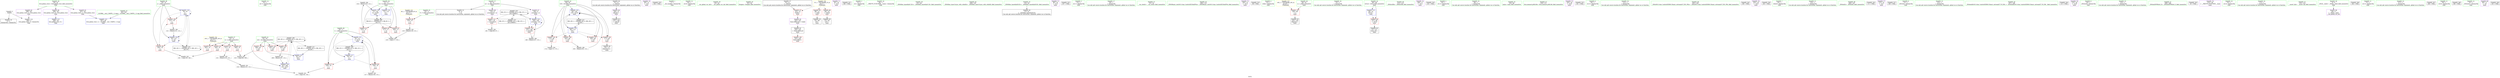 digraph "SVFG" {
	label="SVFG";

	Node0x562c6d88a950 [shape=record,color=grey,label="{NodeID: 0\nNullPtr}"];
	Node0x562c6d88a950 -> Node0x562c6d994da0[style=solid];
	Node0x562c6d88a950 -> Node0x562c6d993e40[style=solid];
	Node0x562c6d994060 [shape=record,color=red,label="{NodeID: 97\n130\<--76\n\<--i\nmain\n}"];
	Node0x562c6d994060 -> Node0x562c6d997f80[style=solid];
	Node0x562c6d97d460 [shape=record,color=green,label="{NodeID: 14\n32\<--1\n.str.7\<--dummyObj\nGlob }"];
	Node0x562c6d997500 [shape=record,color=grey,label="{NodeID: 194\n224 = Binary(223, 115, )\n}"];
	Node0x562c6d997500 -> Node0x562c6d999a50[style=solid];
	Node0x562c6d993ba0 [shape=record,color=red,label="{NodeID: 111\n180\<--179\n\<--arrayidx24\nmain\n}"];
	Node0x562c6d993ba0 -> Node0x562c6d997e00[style=solid];
	Node0x562c6d992530 [shape=record,color=green,label="{NodeID: 28\n38\<--42\nllvm.global_ctors\<--llvm.global_ctors_field_insensitive\nGlob }"];
	Node0x562c6d992530 -> Node0x562c6d9963b0[style=solid];
	Node0x562c6d992530 -> Node0x562c6d9964b0[style=solid];
	Node0x562c6d992530 -> Node0x562c6d9965b0[style=solid];
	Node0x562c6d9a45d0 [shape=record,color=black,label="{NodeID: 208\nMR_8V_3 = PHI(MR_8V_4, MR_8V_2, )\npts\{73 \}\n}"];
	Node0x562c6d9a45d0 -> Node0x562c6d996c60[style=dashed];
	Node0x562c6d9a45d0 -> Node0x562c6d996d30[style=dashed];
	Node0x562c6d9a45d0 -> Node0x562c6d996e00[style=dashed];
	Node0x562c6d9a45d0 -> Node0x562c6d999a50[style=dashed];
	Node0x562c6d999980 [shape=record,color=blue,label="{NodeID: 125\n84\<--193\ni19\<--inc29\nmain\n}"];
	Node0x562c6d999980 -> Node0x562c6d9946e0[style=dashed];
	Node0x562c6d999980 -> Node0x562c6d993790[style=dashed];
	Node0x562c6d999980 -> Node0x562c6d993860[style=dashed];
	Node0x562c6d999980 -> Node0x562c6d993930[style=dashed];
	Node0x562c6d999980 -> Node0x562c6d999980[style=dashed];
	Node0x562c6d999980 -> Node0x562c6d9a59d0[style=dashed];
	Node0x562c6d9931b0 [shape=record,color=green,label="{NodeID: 42\n84\<--85\ni19\<--i19_field_insensitive\nmain\n}"];
	Node0x562c6d9931b0 -> Node0x562c6d9946e0[style=solid];
	Node0x562c6d9931b0 -> Node0x562c6d993790[style=solid];
	Node0x562c6d9931b0 -> Node0x562c6d993860[style=solid];
	Node0x562c6d9931b0 -> Node0x562c6d993930[style=solid];
	Node0x562c6d9931b0 -> Node0x562c6d9997e0[style=solid];
	Node0x562c6d9931b0 -> Node0x562c6d999980[style=solid];
	Node0x562c6d9a8dd0 [shape=record,color=yellow,style=double,label="{NodeID: 222\n6V_1 = ENCHI(MR_6V_0)\npts\{71 \}\nFun[main]}"];
	Node0x562c6d9a8dd0 -> Node0x562c6d996b90[style=dashed];
	Node0x562c6d994fa0 [shape=record,color=black,label="{NodeID: 56\n22\<--21\n\<--_ZSt3cin\nCan only get source location for instruction, argument, global var or function.}"];
	Node0x562c6d994fa0 -> Node0x562c6d996780[style=solid];
	Node0x562c6d995b90 [shape=record,color=purple,label="{NodeID: 70\n90\<--13\n\<--.str.1\nmain\n}"];
	Node0x562c6d9b26a0 [shape=record,color=black,label="{NodeID: 250\n204 = PHI()\n}"];
	Node0x562c6d996780 [shape=record,color=purple,label="{NodeID: 84\n106\<--22\nadd.ptr\<--\nmain\n}"];
	Node0x562c6d996780 -> Node0x562c6d995510[style=solid];
	Node0x562c6d97ad60 [shape=record,color=green,label="{NodeID: 1\n7\<--1\n__dso_handle\<--dummyObj\nGlob }"];
	Node0x562c6d994130 [shape=record,color=red,label="{NodeID: 98\n156\<--76\n\<--i\nmain\n}"];
	Node0x562c6d994130 -> Node0x562c6d997680[style=solid];
	Node0x562c6d9919f0 [shape=record,color=green,label="{NodeID: 15\n34\<--1\n.str.8\<--dummyObj\nGlob }"];
	Node0x562c6d997680 [shape=record,color=grey,label="{NodeID: 195\n157 = Binary(156, 115, )\n}"];
	Node0x562c6d997680 -> Node0x562c6d999640[style=solid];
	Node0x562c6d993c70 [shape=record,color=blue,label="{NodeID: 112\n266\<--39\nllvm.global_ctors_0\<--\nGlob }"];
	Node0x562c6d992630 [shape=record,color=green,label="{NodeID: 29\n43\<--44\n__cxx_global_var_init\<--__cxx_global_var_init_field_insensitive\n}"];
	Node0x562c6d9a4ad0 [shape=record,color=black,label="{NodeID: 209\nMR_12V_2 = PHI(MR_12V_4, MR_12V_1, )\npts\{77 \}\n}"];
	Node0x562c6d9a4ad0 -> Node0x562c6d999300[style=dashed];
	Node0x562c6d999a50 [shape=record,color=blue,label="{NodeID: 126\n72\<--224\nts\<--inc38\nmain\n}"];
	Node0x562c6d999a50 -> Node0x562c6d9a45d0[style=dashed];
	Node0x562c6d993280 [shape=record,color=green,label="{NodeID: 43\n92\<--93\nfreopen\<--freopen_field_insensitive\n}"];
	Node0x562c6d9950a0 [shape=record,color=black,label="{NodeID: 57\n23\<--21\n\<--_ZSt3cin\nCan only get source location for instruction, argument, global var or function.}"];
	Node0x562c6d9950a0 -> Node0x562c6d9969f0[style=solid];
	Node0x562c6d995c60 [shape=record,color=purple,label="{NodeID: 71\n95\<--16\n\<--.str.2\nmain\n}"];
	Node0x562c6d9b27a0 [shape=record,color=black,label="{NodeID: 251\n206 = PHI()\n}"];
	Node0x562c6d996850 [shape=record,color=red,label="{NodeID: 85\n88\<--15\n\<--stdin\nmain\n}"];
	Node0x562c6d996850 -> Node0x562c6d9952a0[style=solid];
	Node0x562c6d97be20 [shape=record,color=green,label="{NodeID: 2\n11\<--1\n.str\<--dummyObj\nGlob }"];
	Node0x562c6d994200 [shape=record,color=red,label="{NodeID: 99\n139\<--78\n\<--j\nmain\n}"];
	Node0x562c6d994200 -> Node0x562c6d99ebe0[style=solid];
	Node0x562c6d991a80 [shape=record,color=green,label="{NodeID: 16\n36\<--1\n__PRETTY_FUNCTION__.main\<--dummyObj\nGlob }"];
	Node0x562c6d997800 [shape=record,color=grey,label="{NodeID: 196\n148 = Binary(147, 115, )\n}"];
	Node0x562c6d997800 -> Node0x562c6d9994a0[style=solid];
	Node0x562c6d993d40 [shape=record,color=blue,label="{NodeID: 113\n267\<--40\nllvm.global_ctors_1\<--_GLOBAL__sub_I_NAFIS_1_0.cpp\nGlob }"];
	Node0x562c6d992730 [shape=record,color=green,label="{NodeID: 30\n47\<--48\n_ZNSt8ios_base4InitC1Ev\<--_ZNSt8ios_base4InitC1Ev_field_insensitive\n}"];
	Node0x562c6d9a4fd0 [shape=record,color=black,label="{NodeID: 210\nMR_14V_2 = PHI(MR_14V_3, MR_14V_1, )\npts\{79 \}\n}"];
	Node0x562c6d9a4fd0 -> Node0x562c6d9993d0[style=dashed];
	Node0x562c6d9a4fd0 -> Node0x562c6d9a4fd0[style=dashed];
	Node0x562c6d993380 [shape=record,color=green,label="{NodeID: 44\n100\<--101\n_ZNSt8ios_base15sync_with_stdioEb\<--_ZNSt8ios_base15sync_with_stdioEb_field_insensitive\n}"];
	Node0x562c6d9a8f90 [shape=record,color=yellow,style=double,label="{NodeID: 224\n10V_1 = ENCHI(MR_10V_0)\npts\{75 \}\nFun[main]}"];
	Node0x562c6d9a8f90 -> Node0x562c6d996ed0[style=dashed];
	Node0x562c6d9a8f90 -> Node0x562c6d996fa0[style=dashed];
	Node0x562c6d9a8f90 -> Node0x562c6d997070[style=dashed];
	Node0x562c6d9a8f90 -> Node0x562c6d993f90[style=dashed];
	Node0x562c6d9951a0 [shape=record,color=black,label="{NodeID: 58\n51\<--52\n\<--_ZNSt8ios_base4InitD1Ev\nCan only get source location for instruction, argument, global var or function.}"];
	Node0x562c6d995d30 [shape=record,color=purple,label="{NodeID: 72\n96\<--18\n\<--.str.3\nmain\n}"];
	Node0x562c6d9b28a0 [shape=record,color=black,label="{NodeID: 252\n207 = PHI()\n}"];
	Node0x562c6d996920 [shape=record,color=red,label="{NodeID: 86\n94\<--20\n\<--stdout\nmain\n}"];
	Node0x562c6d996920 -> Node0x562c6d995370[style=solid];
	Node0x562c6d97bf20 [shape=record,color=green,label="{NodeID: 3\n13\<--1\n.str.1\<--dummyObj\nGlob }"];
	Node0x562c6d9942d0 [shape=record,color=red,label="{NodeID: 100\n151\<--78\n\<--j\nmain\n}"];
	Node0x562c6d9942d0 -> Node0x562c6d997b00[style=solid];
	Node0x562c6d991b10 [shape=record,color=green,label="{NodeID: 17\n39\<--1\n\<--dummyObj\nCan only get source location for instruction, argument, global var or function.}"];
	Node0x562c6d997980 [shape=record,color=grey,label="{NodeID: 197\n188 = Binary(187, 115, )\n}"];
	Node0x562c6d997980 -> Node0x562c6d9998b0[style=solid];
	Node0x562c6d993e40 [shape=record,color=blue, style = dotted,label="{NodeID: 114\n268\<--3\nllvm.global_ctors_2\<--dummyVal\nGlob }"];
	Node0x562c6d992830 [shape=record,color=green,label="{NodeID: 31\n53\<--54\n__cxa_atexit\<--__cxa_atexit_field_insensitive\n}"];
	Node0x562c6d9a54d0 [shape=record,color=black,label="{NodeID: 211\nMR_18V_2 = PHI(MR_18V_4, MR_18V_1, )\npts\{83 \}\n}"];
	Node0x562c6d9a54d0 -> Node0x562c6d999710[style=dashed];
	Node0x562c6d993480 [shape=record,color=green,label="{NodeID: 45\n109\<--110\n_ZNSt9basic_iosIcSt11char_traitsIcEE3tieEPSo\<--_ZNSt9basic_iosIcSt11char_traitsIcEE3tieEPSo_field_insensitive\n}"];
	Node0x562c6d9952a0 [shape=record,color=black,label="{NodeID: 59\n91\<--88\ncall\<--\nmain\n}"];
	Node0x562c6d995e00 [shape=record,color=purple,label="{NodeID: 73\n160\<--25\n\<--.str.4\nmain\n}"];
	Node0x562c6d9b2970 [shape=record,color=black,label="{NodeID: 253\n98 = PHI()\n}"];
	Node0x562c6d9969f0 [shape=record,color=red,label="{NodeID: 87\n102\<--23\nvtable\<--\nmain\n}"];
	Node0x562c6d9969f0 -> Node0x562c6d9966b0[style=solid];
	Node0x562c6d97bfb0 [shape=record,color=green,label="{NodeID: 4\n15\<--1\nstdin\<--dummyObj\nGlob }"];
	Node0x562c6d9943a0 [shape=record,color=red,label="{NodeID: 101\n144\<--80\n\<--x\nmain\n}"];
	Node0x562c6d9943a0 -> Node0x562c6d9955e0[style=solid];
	Node0x562c6d991ba0 [shape=record,color=green,label="{NodeID: 18\n87\<--1\n\<--dummyObj\nCan only get source location for instruction, argument, global var or function.}"];
	Node0x562c6d997b00 [shape=record,color=grey,label="{NodeID: 198\n152 = Binary(151, 115, )\n}"];
	Node0x562c6d997b00 -> Node0x562c6d999570[style=solid];
	Node0x562c6d999160 [shape=record,color=blue,label="{NodeID: 115\n68\<--87\nretval\<--\nmain\n}"];
	Node0x562c6d999160 -> Node0x562c6d996ac0[style=dashed];
	Node0x562c6d992930 [shape=record,color=green,label="{NodeID: 32\n52\<--58\n_ZNSt8ios_base4InitD1Ev\<--_ZNSt8ios_base4InitD1Ev_field_insensitive\n}"];
	Node0x562c6d992930 -> Node0x562c6d9951a0[style=solid];
	Node0x562c6d9a59d0 [shape=record,color=black,label="{NodeID: 212\nMR_20V_2 = PHI(MR_20V_4, MR_20V_1, )\npts\{85 \}\n}"];
	Node0x562c6d9a59d0 -> Node0x562c6d9997e0[style=dashed];
	Node0x562c6d993580 [shape=record,color=green,label="{NodeID: 46\n112\<--113\n_ZNSirsERi\<--_ZNSirsERi_field_insensitive\n}"];
	Node0x562c6d995370 [shape=record,color=black,label="{NodeID: 60\n97\<--94\ncall1\<--\nmain\n}"];
	Node0x562c6d995ed0 [shape=record,color=purple,label="{NodeID: 74\n168\<--27\n\<--.str.5\nmain\n}"];
	Node0x562c6d9b2a40 [shape=record,color=black,label="{NodeID: 254\n143 = PHI()\n}"];
	Node0x562c6d996ac0 [shape=record,color=red,label="{NodeID: 88\n227\<--68\n\<--retval\nmain\n}"];
	Node0x562c6d996ac0 -> Node0x562c6d995780[style=solid];
	Node0x562c6d97c0a0 [shape=record,color=green,label="{NodeID: 5\n16\<--1\n.str.2\<--dummyObj\nGlob }"];
	Node0x562c6d994470 [shape=record,color=red,label="{NodeID: 102\n187\<--82\n\<--cnt\nmain\n}"];
	Node0x562c6d994470 -> Node0x562c6d997980[style=solid];
	Node0x562c6d991c30 [shape=record,color=green,label="{NodeID: 19\n99\<--1\n\<--dummyObj\nCan only get source location for instruction, argument, global var or function.}"];
	Node0x562c6d997c80 [shape=record,color=grey,label="{NodeID: 199\n193 = Binary(192, 115, )\n}"];
	Node0x562c6d997c80 -> Node0x562c6d999980[style=solid];
	Node0x562c6d999230 [shape=record,color=blue,label="{NodeID: 116\n72\<--115\nts\<--\nmain\n}"];
	Node0x562c6d999230 -> Node0x562c6d9a45d0[style=dashed];
	Node0x562c6d992a30 [shape=record,color=green,label="{NodeID: 33\n65\<--66\nmain\<--main_field_insensitive\n}"];
	Node0x562c6d9a5ed0 [shape=record,color=black,label="{NodeID: 213\nMR_22V_2 = PHI(MR_22V_3, MR_22V_1, )\npts\{100000 \}\n}"];
	Node0x562c6d9a5ed0 -> Node0x562c6d9a7cd0[style=dashed];
	Node0x562c6d993680 [shape=record,color=green,label="{NodeID: 47\n126\<--127\nllvm.memset.p0i8.i64\<--llvm.memset.p0i8.i64_field_insensitive\n}"];
	Node0x562c6d9a9230 [shape=record,color=yellow,style=double,label="{NodeID: 227\n16V_1 = ENCHI(MR_16V_0)\npts\{81 \}\nFun[main]}"];
	Node0x562c6d9a9230 -> Node0x562c6d9943a0[style=dashed];
	Node0x562c6d995440 [shape=record,color=black,label="{NodeID: 61\n104\<--103\n\<--vbase.offset.ptr\nmain\n}"];
	Node0x562c6d995440 -> Node0x562c6d993a00[style=solid];
	Node0x562c6d995fa0 [shape=record,color=purple,label="{NodeID: 75\n183\<--29\n\<--.str.6\nmain\n}"];
	Node0x562c6d9b2c40 [shape=record,color=black,label="{NodeID: 255\n161 = PHI()\n}"];
	Node0x562c6d996b90 [shape=record,color=red,label="{NodeID: 89\n118\<--70\n\<--T\nmain\n}"];
	Node0x562c6d996b90 -> Node0x562c6d997200[style=solid];
	Node0x562c6d97c130 [shape=record,color=green,label="{NodeID: 6\n18\<--1\n.str.3\<--dummyObj\nGlob }"];
	Node0x562c6d994540 [shape=record,color=red,label="{NodeID: 103\n201\<--82\n\<--cnt\nmain\n}"];
	Node0x562c6d991d30 [shape=record,color=green,label="{NodeID: 20\n115\<--1\n\<--dummyObj\nCan only get source location for instruction, argument, global var or function.}"];
	Node0x562c6d997e00 [shape=record,color=grey,label="{NodeID: 200\n181 = cmp(180, 87, )\n}"];
	Node0x562c6d999300 [shape=record,color=blue,label="{NodeID: 117\n76\<--87\ni\<--\nmain\n}"];
	Node0x562c6d999300 -> Node0x562c6d994060[style=dashed];
	Node0x562c6d999300 -> Node0x562c6d994130[style=dashed];
	Node0x562c6d999300 -> Node0x562c6d999640[style=dashed];
	Node0x562c6d999300 -> Node0x562c6d9a4ad0[style=dashed];
	Node0x562c6d992b30 [shape=record,color=green,label="{NodeID: 34\n68\<--69\nretval\<--retval_field_insensitive\nmain\n}"];
	Node0x562c6d992b30 -> Node0x562c6d996ac0[style=solid];
	Node0x562c6d992b30 -> Node0x562c6d999160[style=solid];
	Node0x562c6d9947a0 [shape=record,color=green,label="{NodeID: 48\n162\<--163\n_ZStlsISt11char_traitsIcEERSt13basic_ostreamIcT_ES5_PKc\<--_ZStlsISt11char_traitsIcEERSt13basic_ostreamIcT_ES5_PKc_field_insensitive\n}"];
	Node0x562c6d995510 [shape=record,color=black,label="{NodeID: 62\n107\<--106\n\<--add.ptr\nmain\n}"];
	Node0x562c6d9b1600 [shape=record,color=black,label="{NodeID: 242\n108 = PHI()\n}"];
	Node0x562c6d996070 [shape=record,color=purple,label="{NodeID: 76\n203\<--29\n\<--.str.6\nmain\n}"];
	Node0x562c6d9b2d40 [shape=record,color=black,label="{NodeID: 256\n165 = PHI()\n}"];
	Node0x562c6d996c60 [shape=record,color=red,label="{NodeID: 90\n117\<--72\n\<--ts\nmain\n}"];
	Node0x562c6d996c60 -> Node0x562c6d99ed20[style=solid];
	Node0x562c6d97c400 [shape=record,color=green,label="{NodeID: 7\n20\<--1\nstdout\<--dummyObj\nGlob }"];
	Node0x562c6d994610 [shape=record,color=red,label="{NodeID: 104\n208\<--82\n\<--cnt\nmain\n}"];
	Node0x562c6d994610 -> Node0x562c6d99f020[style=solid];
	Node0x562c6d991e30 [shape=record,color=green,label="{NodeID: 21\n124\<--1\n\<--dummyObj\nCan only get source location for instruction, argument, global var or function.}"];
	Node0x562c6d997f80 [shape=record,color=grey,label="{NodeID: 201\n135 = cmp(130, 134, )\n}"];
	Node0x562c6d9993d0 [shape=record,color=blue,label="{NodeID: 118\n78\<--87\nj\<--\nmain\n}"];
	Node0x562c6d9993d0 -> Node0x562c6d994200[style=dashed];
	Node0x562c6d9993d0 -> Node0x562c6d9942d0[style=dashed];
	Node0x562c6d9993d0 -> Node0x562c6d9993d0[style=dashed];
	Node0x562c6d9993d0 -> Node0x562c6d999570[style=dashed];
	Node0x562c6d9993d0 -> Node0x562c6d9a4fd0[style=dashed];
	Node0x562c6d992c00 [shape=record,color=green,label="{NodeID: 35\n70\<--71\nT\<--T_field_insensitive\nmain\n}"];
	Node0x562c6d992c00 -> Node0x562c6d996b90[style=solid];
	Node0x562c6d9948a0 [shape=record,color=green,label="{NodeID: 49\n166\<--167\n_ZNSolsEi\<--_ZNSolsEi_field_insensitive\n}"];
	Node0x562c6d9955e0 [shape=record,color=black,label="{NodeID: 63\n145\<--144\nidxprom\<--\nmain\n}"];
	Node0x562c6d9b1f40 [shape=record,color=black,label="{NodeID: 243\n111 = PHI()\n}"];
	Node0x562c6d996140 [shape=record,color=purple,label="{NodeID: 77\n213\<--32\n\<--.str.7\nmain\n}"];
	Node0x562c6d9b2e40 [shape=record,color=black,label="{NodeID: 257\n169 = PHI()\n}"];
	Node0x562c6d996d30 [shape=record,color=red,label="{NodeID: 91\n164\<--72\n\<--ts\nmain\n}"];
	Node0x562c6d97c490 [shape=record,color=green,label="{NodeID: 8\n21\<--1\n_ZSt3cin\<--dummyObj\nGlob }"];
	Node0x562c6d9946e0 [shape=record,color=red,label="{NodeID: 105\n173\<--84\n\<--i19\nmain\n}"];
	Node0x562c6d9946e0 -> Node0x562c6d99eea0[style=solid];
	Node0x562c6d991f30 [shape=record,color=green,label="{NodeID: 22\n125\<--1\n\<--dummyObj\nCan only get source location for instruction, argument, global var or function.}"];
	Node0x562c6d99ebe0 [shape=record,color=grey,label="{NodeID: 202\n141 = cmp(139, 140, )\n}"];
	Node0x562c6d9994a0 [shape=record,color=blue,label="{NodeID: 119\n146\<--148\narrayidx\<--xor\nmain\n}"];
	Node0x562c6d9994a0 -> Node0x562c6d993ad0[style=dashed];
	Node0x562c6d9994a0 -> Node0x562c6d9994a0[style=dashed];
	Node0x562c6d9994a0 -> Node0x562c6d9a7cd0[style=dashed];
	Node0x562c6d992cd0 [shape=record,color=green,label="{NodeID: 36\n72\<--73\nts\<--ts_field_insensitive\nmain\n}"];
	Node0x562c6d992cd0 -> Node0x562c6d996c60[style=solid];
	Node0x562c6d992cd0 -> Node0x562c6d996d30[style=solid];
	Node0x562c6d992cd0 -> Node0x562c6d996e00[style=solid];
	Node0x562c6d992cd0 -> Node0x562c6d999230[style=solid];
	Node0x562c6d992cd0 -> Node0x562c6d999a50[style=solid];
	Node0x562c6d9949a0 [shape=record,color=green,label="{NodeID: 50\n197\<--198\n_ZSt4endlIcSt11char_traitsIcEERSt13basic_ostreamIT_T0_ES6_\<--_ZSt4endlIcSt11char_traitsIcEERSt13basic_ostreamIT_T0_ES6__field_insensitive\n}"];
	Node0x562c6d9956b0 [shape=record,color=black,label="{NodeID: 64\n178\<--177\nidxprom23\<--\nmain\n}"];
	Node0x562c6d9b2040 [shape=record,color=black,label="{NodeID: 244\n122 = PHI()\n}"];
	Node0x562c6d996210 [shape=record,color=purple,label="{NodeID: 78\n214\<--34\n\<--.str.8\nmain\n}"];
	Node0x562c6d996e00 [shape=record,color=red,label="{NodeID: 92\n223\<--72\n\<--ts\nmain\n}"];
	Node0x562c6d996e00 -> Node0x562c6d997500[style=solid];
	Node0x562c6d97c9f0 [shape=record,color=green,label="{NodeID: 9\n24\<--1\n_ZSt4cout\<--dummyObj\nGlob }"];
	Node0x562c6d993790 [shape=record,color=red,label="{NodeID: 106\n177\<--84\n\<--i19\nmain\n}"];
	Node0x562c6d993790 -> Node0x562c6d9956b0[style=solid];
	Node0x562c6d992030 [shape=record,color=green,label="{NodeID: 23\n133\<--1\n\<--dummyObj\nCan only get source location for instruction, argument, global var or function.}"];
	Node0x562c6d99ed20 [shape=record,color=grey,label="{NodeID: 203\n120 = cmp(117, 119, )\n}"];
	Node0x562c6d999570 [shape=record,color=blue,label="{NodeID: 120\n78\<--152\nj\<--inc\nmain\n}"];
	Node0x562c6d999570 -> Node0x562c6d994200[style=dashed];
	Node0x562c6d999570 -> Node0x562c6d9942d0[style=dashed];
	Node0x562c6d999570 -> Node0x562c6d9993d0[style=dashed];
	Node0x562c6d999570 -> Node0x562c6d999570[style=dashed];
	Node0x562c6d999570 -> Node0x562c6d9a4fd0[style=dashed];
	Node0x562c6d992da0 [shape=record,color=green,label="{NodeID: 37\n74\<--75\nn\<--n_field_insensitive\nmain\n}"];
	Node0x562c6d992da0 -> Node0x562c6d996ed0[style=solid];
	Node0x562c6d992da0 -> Node0x562c6d996fa0[style=solid];
	Node0x562c6d992da0 -> Node0x562c6d997070[style=solid];
	Node0x562c6d992da0 -> Node0x562c6d993f90[style=solid];
	Node0x562c6d994aa0 [shape=record,color=green,label="{NodeID: 51\n199\<--200\n_ZNSolsEPFRSoS_E\<--_ZNSolsEPFRSoS_E_field_insensitive\n}"];
	Node0x562c6d995780 [shape=record,color=black,label="{NodeID: 65\n67\<--227\nmain_ret\<--\nmain\n}"];
	Node0x562c6d9b2140 [shape=record,color=black,label="{NodeID: 245\n50 = PHI()\n}"];
	Node0x562c6d9962e0 [shape=record,color=purple,label="{NodeID: 79\n215\<--36\n\<--__PRETTY_FUNCTION__.main\nmain\n}"];
	Node0x562c6d996ed0 [shape=record,color=red,label="{NodeID: 93\n131\<--74\n\<--n\nmain\n}"];
	Node0x562c6d996ed0 -> Node0x562c6d997380[style=solid];
	Node0x562c6d97cac0 [shape=record,color=green,label="{NodeID: 10\n25\<--1\n.str.4\<--dummyObj\nGlob }"];
	Node0x562c6d993860 [shape=record,color=red,label="{NodeID: 107\n185\<--84\n\<--i19\nmain\n}"];
	Node0x562c6d992130 [shape=record,color=green,label="{NodeID: 24\n175\<--1\n\<--dummyObj\nCan only get source location for instruction, argument, global var or function.}"];
	Node0x562c6d99eea0 [shape=record,color=grey,label="{NodeID: 204\n174 = cmp(173, 175, )\n}"];
	Node0x562c6d999640 [shape=record,color=blue,label="{NodeID: 121\n76\<--157\ni\<--inc14\nmain\n}"];
	Node0x562c6d999640 -> Node0x562c6d994060[style=dashed];
	Node0x562c6d999640 -> Node0x562c6d994130[style=dashed];
	Node0x562c6d999640 -> Node0x562c6d999640[style=dashed];
	Node0x562c6d999640 -> Node0x562c6d9a4ad0[style=dashed];
	Node0x562c6d992e70 [shape=record,color=green,label="{NodeID: 38\n76\<--77\ni\<--i_field_insensitive\nmain\n}"];
	Node0x562c6d992e70 -> Node0x562c6d994060[style=solid];
	Node0x562c6d992e70 -> Node0x562c6d994130[style=solid];
	Node0x562c6d992e70 -> Node0x562c6d999300[style=solid];
	Node0x562c6d992e70 -> Node0x562c6d999640[style=solid];
	Node0x562c6d994ba0 [shape=record,color=green,label="{NodeID: 52\n218\<--219\n__assert_fail\<--__assert_fail_field_insensitive\n}"];
	Node0x562c6d995850 [shape=record,color=purple,label="{NodeID: 66\n49\<--4\n\<--_ZStL8__ioinit\n__cxx_global_var_init\n}"];
	Node0x562c6d9b2240 [shape=record,color=black,label="{NodeID: 246\n184 = PHI()\n}"];
	Node0x562c6d9963b0 [shape=record,color=purple,label="{NodeID: 80\n266\<--38\nllvm.global_ctors_0\<--llvm.global_ctors\nGlob }"];
	Node0x562c6d9963b0 -> Node0x562c6d993c70[style=solid];
	Node0x562c6d996fa0 [shape=record,color=red,label="{NodeID: 94\n140\<--74\n\<--n\nmain\n}"];
	Node0x562c6d996fa0 -> Node0x562c6d99ebe0[style=solid];
	Node0x562c6d97d230 [shape=record,color=green,label="{NodeID: 11\n27\<--1\n.str.5\<--dummyObj\nGlob }"];
	Node0x562c6d99cb10 [shape=record,color=grey,label="{NodeID: 191\n134 = Binary(132, 115, )\n}"];
	Node0x562c6d99cb10 -> Node0x562c6d997f80[style=solid];
	Node0x562c6d993930 [shape=record,color=red,label="{NodeID: 108\n192\<--84\n\<--i19\nmain\n}"];
	Node0x562c6d993930 -> Node0x562c6d997c80[style=solid];
	Node0x562c6d992230 [shape=record,color=green,label="{NodeID: 25\n217\<--1\n\<--dummyObj\nCan only get source location for instruction, argument, global var or function.}"];
	Node0x562c6d99f020 [shape=record,color=grey,label="{NodeID: 205\n210 = cmp(208, 209, )\n}"];
	Node0x562c6d999710 [shape=record,color=blue,label="{NodeID: 122\n82\<--87\ncnt\<--\nmain\n}"];
	Node0x562c6d999710 -> Node0x562c6d9a3bd0[style=dashed];
	Node0x562c6d992f40 [shape=record,color=green,label="{NodeID: 39\n78\<--79\nj\<--j_field_insensitive\nmain\n}"];
	Node0x562c6d992f40 -> Node0x562c6d994200[style=solid];
	Node0x562c6d992f40 -> Node0x562c6d9942d0[style=solid];
	Node0x562c6d992f40 -> Node0x562c6d9993d0[style=solid];
	Node0x562c6d992f40 -> Node0x562c6d999570[style=solid];
	Node0x562c6d9a7cd0 [shape=record,color=black,label="{NodeID: 219\nMR_22V_3 = PHI(MR_22V_4, MR_22V_2, )\npts\{100000 \}\n}"];
	Node0x562c6d9a7cd0 -> Node0x562c6d993ad0[style=dashed];
	Node0x562c6d9a7cd0 -> Node0x562c6d993ba0[style=dashed];
	Node0x562c6d9a7cd0 -> Node0x562c6d9994a0[style=dashed];
	Node0x562c6d9a7cd0 -> Node0x562c6d9a5ed0[style=dashed];
	Node0x562c6d9a7cd0 -> Node0x562c6d9a7cd0[style=dashed];
	Node0x562c6d994ca0 [shape=record,color=green,label="{NodeID: 53\n40\<--262\n_GLOBAL__sub_I_NAFIS_1_0.cpp\<--_GLOBAL__sub_I_NAFIS_1_0.cpp_field_insensitive\n}"];
	Node0x562c6d994ca0 -> Node0x562c6d993d40[style=solid];
	Node0x562c6d995920 [shape=record,color=purple,label="{NodeID: 67\n146\<--8\narrayidx\<--ar\nmain\n}"];
	Node0x562c6d995920 -> Node0x562c6d993ad0[style=solid];
	Node0x562c6d995920 -> Node0x562c6d9994a0[style=solid];
	Node0x562c6d9b23a0 [shape=record,color=black,label="{NodeID: 247\n186 = PHI()\n}"];
	Node0x562c6d9964b0 [shape=record,color=purple,label="{NodeID: 81\n267\<--38\nllvm.global_ctors_1\<--llvm.global_ctors\nGlob }"];
	Node0x562c6d9964b0 -> Node0x562c6d993d40[style=solid];
	Node0x562c6d997070 [shape=record,color=red,label="{NodeID: 95\n205\<--74\n\<--n\nmain\n}"];
	Node0x562c6d97d2c0 [shape=record,color=green,label="{NodeID: 12\n29\<--1\n.str.6\<--dummyObj\nGlob }"];
	Node0x562c6d997200 [shape=record,color=grey,label="{NodeID: 192\n119 = Binary(118, 115, )\n}"];
	Node0x562c6d997200 -> Node0x562c6d99ed20[style=solid];
	Node0x562c6d993a00 [shape=record,color=red,label="{NodeID: 109\n105\<--104\nvbase.offset\<--\nmain\n}"];
	Node0x562c6d992330 [shape=record,color=green,label="{NodeID: 26\n4\<--6\n_ZStL8__ioinit\<--_ZStL8__ioinit_field_insensitive\nGlob }"];
	Node0x562c6d992330 -> Node0x562c6d995850[style=solid];
	Node0x562c6d9a3bd0 [shape=record,color=black,label="{NodeID: 206\nMR_18V_4 = PHI(MR_18V_6, MR_18V_3, )\npts\{83 \}\n}"];
	Node0x562c6d9a3bd0 -> Node0x562c6d994470[style=dashed];
	Node0x562c6d9a3bd0 -> Node0x562c6d994540[style=dashed];
	Node0x562c6d9a3bd0 -> Node0x562c6d994610[style=dashed];
	Node0x562c6d9a3bd0 -> Node0x562c6d9998b0[style=dashed];
	Node0x562c6d9a3bd0 -> Node0x562c6d9a3bd0[style=dashed];
	Node0x562c6d9a3bd0 -> Node0x562c6d9a54d0[style=dashed];
	Node0x562c6d9997e0 [shape=record,color=blue,label="{NodeID: 123\n84\<--115\ni19\<--\nmain\n}"];
	Node0x562c6d9997e0 -> Node0x562c6d9946e0[style=dashed];
	Node0x562c6d9997e0 -> Node0x562c6d993790[style=dashed];
	Node0x562c6d9997e0 -> Node0x562c6d993860[style=dashed];
	Node0x562c6d9997e0 -> Node0x562c6d993930[style=dashed];
	Node0x562c6d9997e0 -> Node0x562c6d999980[style=dashed];
	Node0x562c6d9997e0 -> Node0x562c6d9a59d0[style=dashed];
	Node0x562c6d993010 [shape=record,color=green,label="{NodeID: 40\n80\<--81\nx\<--x_field_insensitive\nmain\n}"];
	Node0x562c6d993010 -> Node0x562c6d9943a0[style=solid];
	Node0x562c6d9a81d0 [shape=record,color=yellow,style=double,label="{NodeID: 220\n2V_1 = ENCHI(MR_2V_0)\npts\{1 \}\nFun[main]}"];
	Node0x562c6d9a81d0 -> Node0x562c6d996850[style=dashed];
	Node0x562c6d9a81d0 -> Node0x562c6d996920[style=dashed];
	Node0x562c6d9a81d0 -> Node0x562c6d9969f0[style=dashed];
	Node0x562c6d994da0 [shape=record,color=black,label="{NodeID: 54\n2\<--3\ndummyVal\<--dummyVal\n}"];
	Node0x562c6d9959f0 [shape=record,color=purple,label="{NodeID: 68\n179\<--8\narrayidx24\<--ar\nmain\n}"];
	Node0x562c6d9959f0 -> Node0x562c6d993ba0[style=solid];
	Node0x562c6d9b2470 [shape=record,color=black,label="{NodeID: 248\n196 = PHI()\n}"];
	Node0x562c6d9965b0 [shape=record,color=purple,label="{NodeID: 82\n268\<--38\nllvm.global_ctors_2\<--llvm.global_ctors\nGlob }"];
	Node0x562c6d9965b0 -> Node0x562c6d993e40[style=solid];
	Node0x562c6d993f90 [shape=record,color=red,label="{NodeID: 96\n209\<--74\n\<--n\nmain\n}"];
	Node0x562c6d993f90 -> Node0x562c6d99f020[style=solid];
	Node0x562c6d97d390 [shape=record,color=green,label="{NodeID: 13\n31\<--1\n_ZSt4cerr\<--dummyObj\nGlob }"];
	Node0x562c6d997380 [shape=record,color=grey,label="{NodeID: 193\n132 = Binary(133, 131, )\n}"];
	Node0x562c6d997380 -> Node0x562c6d99cb10[style=solid];
	Node0x562c6d993ad0 [shape=record,color=red,label="{NodeID: 110\n147\<--146\n\<--arrayidx\nmain\n}"];
	Node0x562c6d993ad0 -> Node0x562c6d997800[style=solid];
	Node0x562c6d992430 [shape=record,color=green,label="{NodeID: 27\n8\<--10\nar\<--ar_field_insensitive\nGlob }"];
	Node0x562c6d992430 -> Node0x562c6d994ea0[style=solid];
	Node0x562c6d992430 -> Node0x562c6d995920[style=solid];
	Node0x562c6d992430 -> Node0x562c6d9959f0[style=solid];
	Node0x562c6d9998b0 [shape=record,color=blue,label="{NodeID: 124\n82\<--188\ncnt\<--inc27\nmain\n}"];
	Node0x562c6d9998b0 -> Node0x562c6d9a3bd0[style=dashed];
	Node0x562c6d9930e0 [shape=record,color=green,label="{NodeID: 41\n82\<--83\ncnt\<--cnt_field_insensitive\nmain\n}"];
	Node0x562c6d9930e0 -> Node0x562c6d994470[style=solid];
	Node0x562c6d9930e0 -> Node0x562c6d994540[style=solid];
	Node0x562c6d9930e0 -> Node0x562c6d994610[style=solid];
	Node0x562c6d9930e0 -> Node0x562c6d999710[style=solid];
	Node0x562c6d9930e0 -> Node0x562c6d9998b0[style=solid];
	Node0x562c6d994ea0 [shape=record,color=black,label="{NodeID: 55\n9\<--8\n\<--ar\nCan only get source location for instruction, argument, global var or function.}"];
	Node0x562c6d995ac0 [shape=record,color=purple,label="{NodeID: 69\n89\<--11\n\<--.str\nmain\n}"];
	Node0x562c6d9b2540 [shape=record,color=black,label="{NodeID: 249\n202 = PHI()\n}"];
	Node0x562c6d9966b0 [shape=record,color=purple,label="{NodeID: 83\n103\<--102\nvbase.offset.ptr\<--vtable\nmain\n}"];
	Node0x562c6d9966b0 -> Node0x562c6d995440[style=solid];
}
